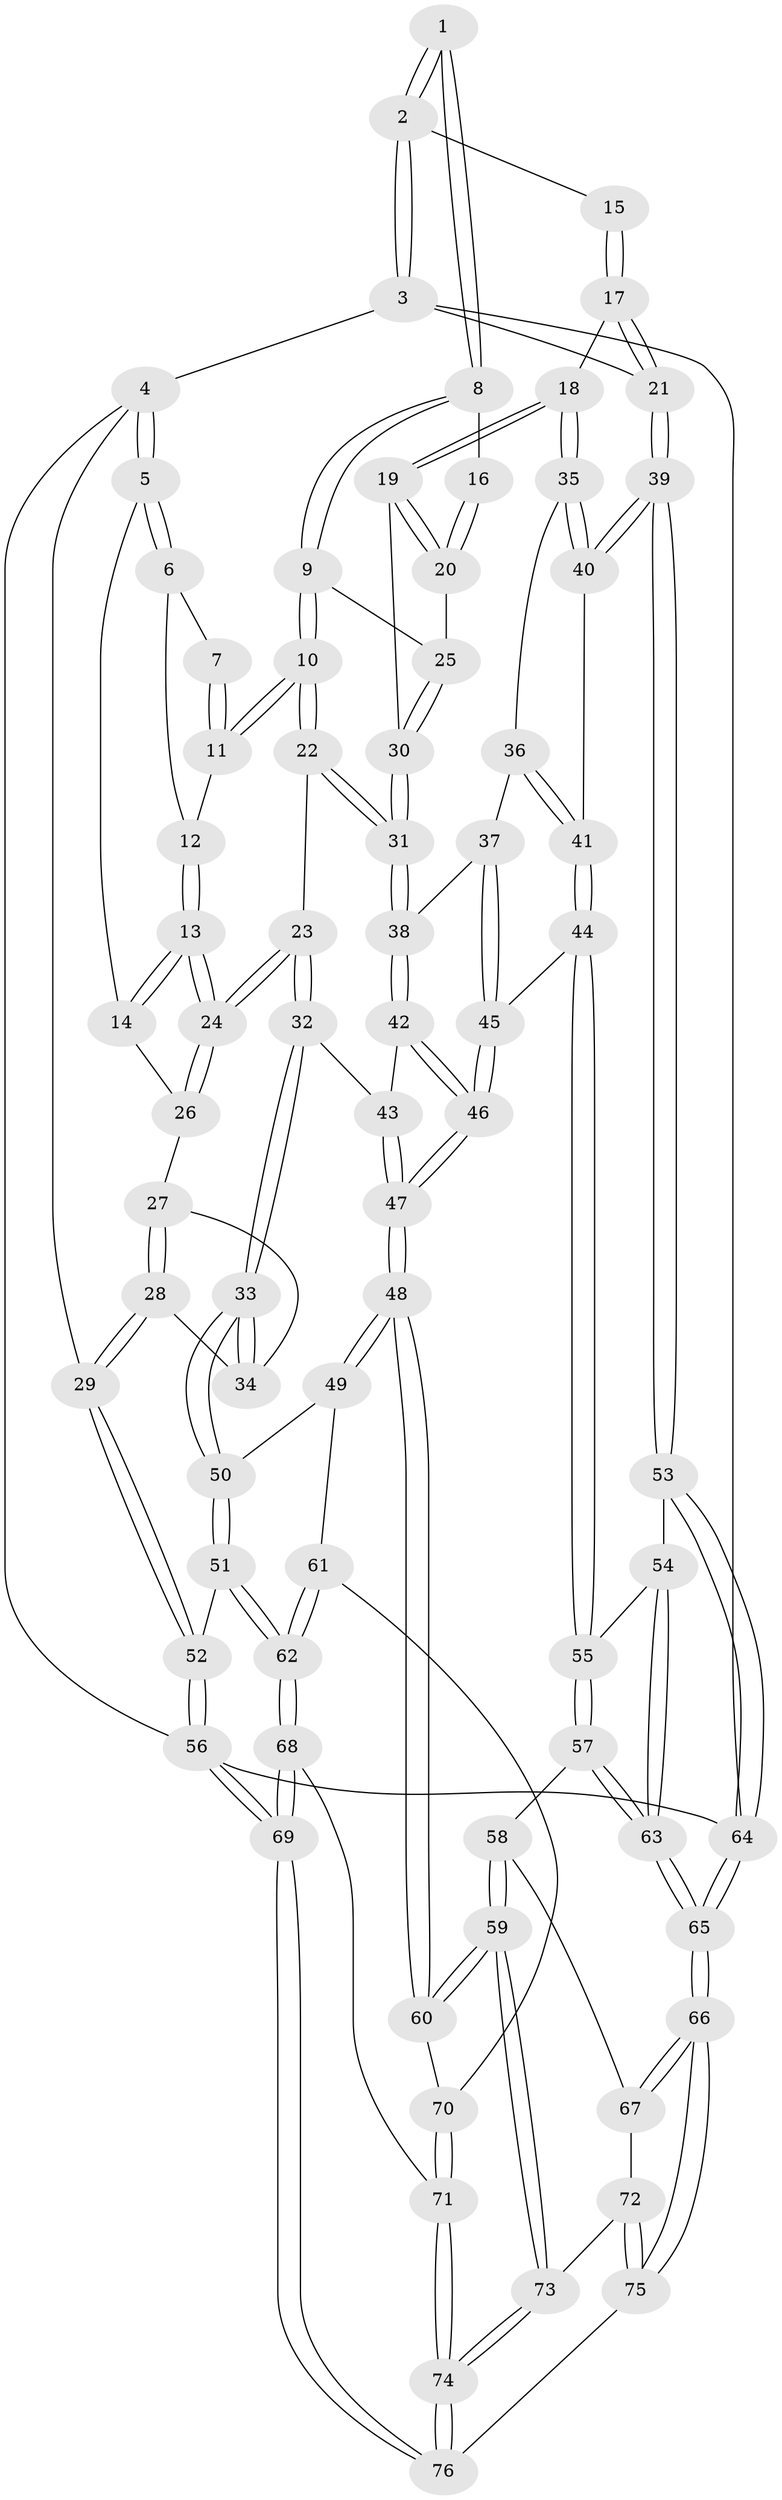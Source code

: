 // coarse degree distribution, {4: 0.3333333333333333, 5: 0.23333333333333334, 3: 0.2, 2: 0.1, 6: 0.06666666666666667, 7: 0.03333333333333333, 8: 0.03333333333333333}
// Generated by graph-tools (version 1.1) at 2025/21/03/04/25 18:21:29]
// undirected, 76 vertices, 187 edges
graph export_dot {
graph [start="1"]
  node [color=gray90,style=filled];
  1 [pos="+0.6714084089802804+0"];
  2 [pos="+1+0"];
  3 [pos="+1+0"];
  4 [pos="+0+0"];
  5 [pos="+0.03891293341186477+0"];
  6 [pos="+0.16608475028742964+0"];
  7 [pos="+0.5181120192822557+0"];
  8 [pos="+0.6424995620400193+0.09579744906028528"];
  9 [pos="+0.6267874375370367+0.11678977267126203"];
  10 [pos="+0.604258012829964+0.12299544043626025"];
  11 [pos="+0.5584989410113961+0.08322438933443023"];
  12 [pos="+0.46891733083041803+0.08636863361461798"];
  13 [pos="+0.3945878964245337+0.1930810983407131"];
  14 [pos="+0.044423038949645166+0"];
  15 [pos="+0.9590648457778664+0"];
  16 [pos="+0.8662247510240306+0"];
  17 [pos="+0.9363800743024397+0.2144352460555221"];
  18 [pos="+0.8202365318145521+0.23300370210854235"];
  19 [pos="+0.8135801690468736+0.21992314572197824"];
  20 [pos="+0.8057605691073731+0.1400529548239607"];
  21 [pos="+1+0.3888574388250856"];
  22 [pos="+0.5837937766848043+0.17729450715816458"];
  23 [pos="+0.4061221253411487+0.26412686722287715"];
  24 [pos="+0.3981305116424791+0.24650569209929413"];
  25 [pos="+0.6306748930121949+0.11884694495946399"];
  26 [pos="+0.1804889186789674+0.17459002128583853"];
  27 [pos="+0.17708196952580632+0.19577631230158302"];
  28 [pos="+0+0.36989057563904953"];
  29 [pos="+0+0.3775786336300091"];
  30 [pos="+0.7069706006417968+0.19821879288564584"];
  31 [pos="+0.6444953450729313+0.325970585279425"];
  32 [pos="+0.4035761550264231+0.30894150480710986"];
  33 [pos="+0.27369962127657427+0.43443331101980587"];
  34 [pos="+0.21950640553294481+0.3973580053811205"];
  35 [pos="+0.8070871321398205+0.2803630822660035"];
  36 [pos="+0.7856319756475445+0.3057889607066724"];
  37 [pos="+0.6915523661541887+0.3366683489624732"];
  38 [pos="+0.6465380918933522+0.33690251119761455"];
  39 [pos="+1+0.4015213800412973"];
  40 [pos="+1+0.42275774689805407"];
  41 [pos="+0.857431168633693+0.4906901091847625"];
  42 [pos="+0.6173505378629939+0.3656720778274742"];
  43 [pos="+0.43278397350872455+0.3238399320519829"];
  44 [pos="+0.8135131235098825+0.5345709281910835"];
  45 [pos="+0.8082841813025047+0.534056133831936"];
  46 [pos="+0.6061109559634219+0.5609734659605208"];
  47 [pos="+0.5614421075354974+0.6056326561041104"];
  48 [pos="+0.5283719131426542+0.6523542278425828"];
  49 [pos="+0.31133428227294224+0.5381040883813426"];
  50 [pos="+0.27994211974086136+0.4885400748695935"];
  51 [pos="+0.0034000754602083565+0.6276465679105057"];
  52 [pos="+0+0.5695186580396009"];
  53 [pos="+1+0.43980753065754447"];
  54 [pos="+0.9586826176676567+0.6200022131808054"];
  55 [pos="+0.8405557967712749+0.6090367600242608"];
  56 [pos="+0+1"];
  57 [pos="+0.8396042906674119+0.6905068089761264"];
  58 [pos="+0.7620902160254989+0.7311452353252614"];
  59 [pos="+0.5512446683782416+0.7482697683436254"];
  60 [pos="+0.533706904137701+0.6947897147714014"];
  61 [pos="+0.20927564245335156+0.7412815463138719"];
  62 [pos="+0.13275066390162105+0.7605019320760731"];
  63 [pos="+0.9866894645209979+0.8237085328313892"];
  64 [pos="+1+1"];
  65 [pos="+1+1"];
  66 [pos="+1+1"];
  67 [pos="+0.7980566967162496+0.8391455124611044"];
  68 [pos="+0.10520110764265499+0.860180218196307"];
  69 [pos="+0+1"];
  70 [pos="+0.249868374911514+0.7666900472156778"];
  71 [pos="+0.32827855517567256+0.8922004317345732"];
  72 [pos="+0.569898514611093+0.8030860854570168"];
  73 [pos="+0.5500948685005999+0.767308799779554"];
  74 [pos="+0.35272932225740583+0.918284867081161"];
  75 [pos="+0.7083152733019016+1"];
  76 [pos="+0.2729673433804159+1"];
  1 -- 2;
  1 -- 2;
  1 -- 8;
  1 -- 8;
  2 -- 3;
  2 -- 3;
  2 -- 15;
  3 -- 4;
  3 -- 21;
  3 -- 64;
  4 -- 5;
  4 -- 5;
  4 -- 29;
  4 -- 56;
  5 -- 6;
  5 -- 6;
  5 -- 14;
  6 -- 7;
  6 -- 12;
  7 -- 11;
  7 -- 11;
  8 -- 9;
  8 -- 9;
  8 -- 16;
  9 -- 10;
  9 -- 10;
  9 -- 25;
  10 -- 11;
  10 -- 11;
  10 -- 22;
  10 -- 22;
  11 -- 12;
  12 -- 13;
  12 -- 13;
  13 -- 14;
  13 -- 14;
  13 -- 24;
  13 -- 24;
  14 -- 26;
  15 -- 17;
  15 -- 17;
  16 -- 20;
  16 -- 20;
  17 -- 18;
  17 -- 21;
  17 -- 21;
  18 -- 19;
  18 -- 19;
  18 -- 35;
  18 -- 35;
  19 -- 20;
  19 -- 20;
  19 -- 30;
  20 -- 25;
  21 -- 39;
  21 -- 39;
  22 -- 23;
  22 -- 31;
  22 -- 31;
  23 -- 24;
  23 -- 24;
  23 -- 32;
  23 -- 32;
  24 -- 26;
  24 -- 26;
  25 -- 30;
  25 -- 30;
  26 -- 27;
  27 -- 28;
  27 -- 28;
  27 -- 34;
  28 -- 29;
  28 -- 29;
  28 -- 34;
  29 -- 52;
  29 -- 52;
  30 -- 31;
  30 -- 31;
  31 -- 38;
  31 -- 38;
  32 -- 33;
  32 -- 33;
  32 -- 43;
  33 -- 34;
  33 -- 34;
  33 -- 50;
  33 -- 50;
  35 -- 36;
  35 -- 40;
  35 -- 40;
  36 -- 37;
  36 -- 41;
  36 -- 41;
  37 -- 38;
  37 -- 45;
  37 -- 45;
  38 -- 42;
  38 -- 42;
  39 -- 40;
  39 -- 40;
  39 -- 53;
  39 -- 53;
  40 -- 41;
  41 -- 44;
  41 -- 44;
  42 -- 43;
  42 -- 46;
  42 -- 46;
  43 -- 47;
  43 -- 47;
  44 -- 45;
  44 -- 55;
  44 -- 55;
  45 -- 46;
  45 -- 46;
  46 -- 47;
  46 -- 47;
  47 -- 48;
  47 -- 48;
  48 -- 49;
  48 -- 49;
  48 -- 60;
  48 -- 60;
  49 -- 50;
  49 -- 61;
  50 -- 51;
  50 -- 51;
  51 -- 52;
  51 -- 62;
  51 -- 62;
  52 -- 56;
  52 -- 56;
  53 -- 54;
  53 -- 64;
  53 -- 64;
  54 -- 55;
  54 -- 63;
  54 -- 63;
  55 -- 57;
  55 -- 57;
  56 -- 69;
  56 -- 69;
  56 -- 64;
  57 -- 58;
  57 -- 63;
  57 -- 63;
  58 -- 59;
  58 -- 59;
  58 -- 67;
  59 -- 60;
  59 -- 60;
  59 -- 73;
  59 -- 73;
  60 -- 70;
  61 -- 62;
  61 -- 62;
  61 -- 70;
  62 -- 68;
  62 -- 68;
  63 -- 65;
  63 -- 65;
  64 -- 65;
  64 -- 65;
  65 -- 66;
  65 -- 66;
  66 -- 67;
  66 -- 67;
  66 -- 75;
  66 -- 75;
  67 -- 72;
  68 -- 69;
  68 -- 69;
  68 -- 71;
  69 -- 76;
  69 -- 76;
  70 -- 71;
  70 -- 71;
  71 -- 74;
  71 -- 74;
  72 -- 73;
  72 -- 75;
  72 -- 75;
  73 -- 74;
  73 -- 74;
  74 -- 76;
  74 -- 76;
  75 -- 76;
}

